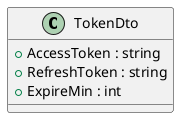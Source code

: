 @startuml
class TokenDto {
    +AccessToken : string
    +RefreshToken : string
    +ExpireMin : int
}
@enduml